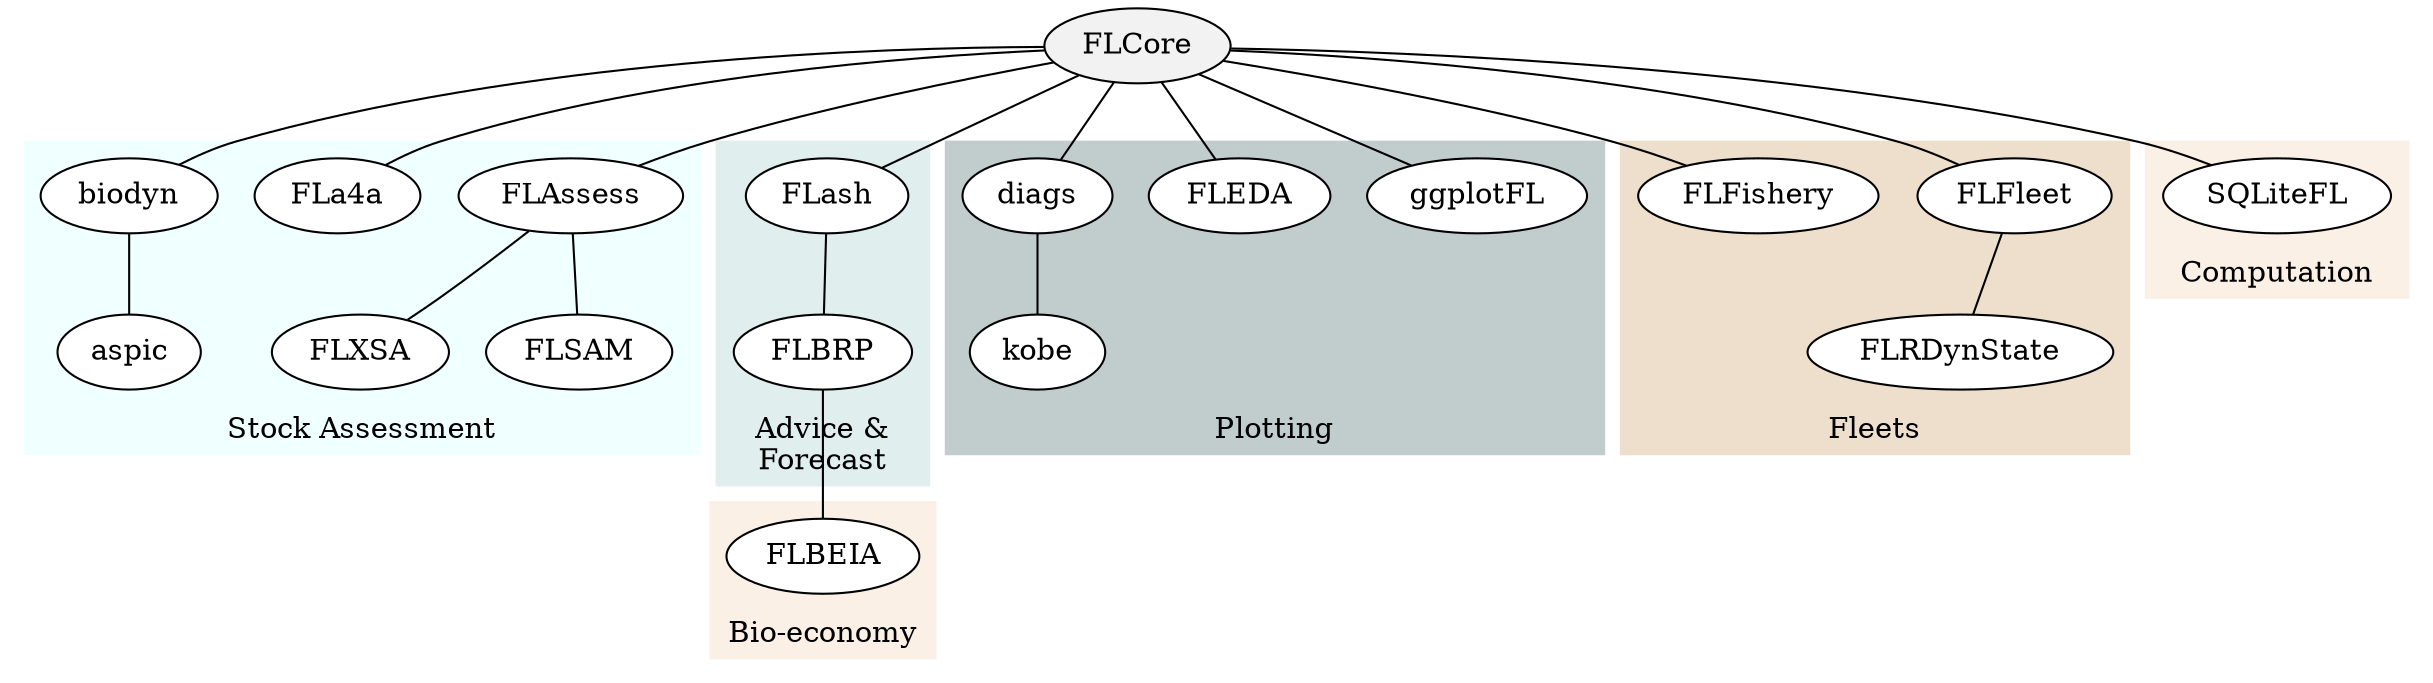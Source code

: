 graph G {

graph [style="filled", color=azure1, fillcolor=azure1, labelloc="b"];

node [style=filled,color=black,fillcolor=white];

FLCore [fillcolor=gray95];

	subgraph cluster_0 {
        "FLAssess" "FLXSA" "FLSAM" "FLa4a" "biodyn" "aspic";
        label = "Stock Assessment";
  }
	subgraph cluster_1 {
        "FLash" "FLBRP" "FLSAM";
        label = "Advice &\nForecast";
				color=azure2;
				fillcolor=azure2;
  }
	subgraph cluster_2 {
        "ggplotFL" "FLEDA" "diags" "kobe";
        label = "Plotting";
				color=azure3;
				fillcolor=azure3;
  }
	subgraph cluster_3 {
        "FLFleet" "FLRDynState" "FLFishery";
        label = "Fleets";
				color=antiquewhite2;
				fillcolor=antiquewhite2;
  }
	subgraph cluster_4 {
        "SQLiteFL";
        label = "Computation";
				color=linen;
				fillcolor=linen;
  }
	subgraph cluster_5 {
        "FLBEIA";
        label = "Bio-economy";
				color=linen;
				fillcolor=linen;
  }


	FLCore -- FLAssess;
	FLAssess -- FLXSA;
	FLAssess -- FLSAM;
	FLCore -- biodyn;
	biodyn -- aspic;
	FLCore -- ggplotFL;
	FLCore -- FLEDA;
	FLCore -- FLash;
	FLCore -- FLa4a;
	FLash -- FLBRP;
	FLBRP -- FLBEIA;
	FLCore -- FLFleet;
	FLFleet -- FLRDynState;
	FLCore -- FLFishery;
	FLCore -- SQLiteFL;
	FLCore -- diags;
	diags -- kobe;

}
